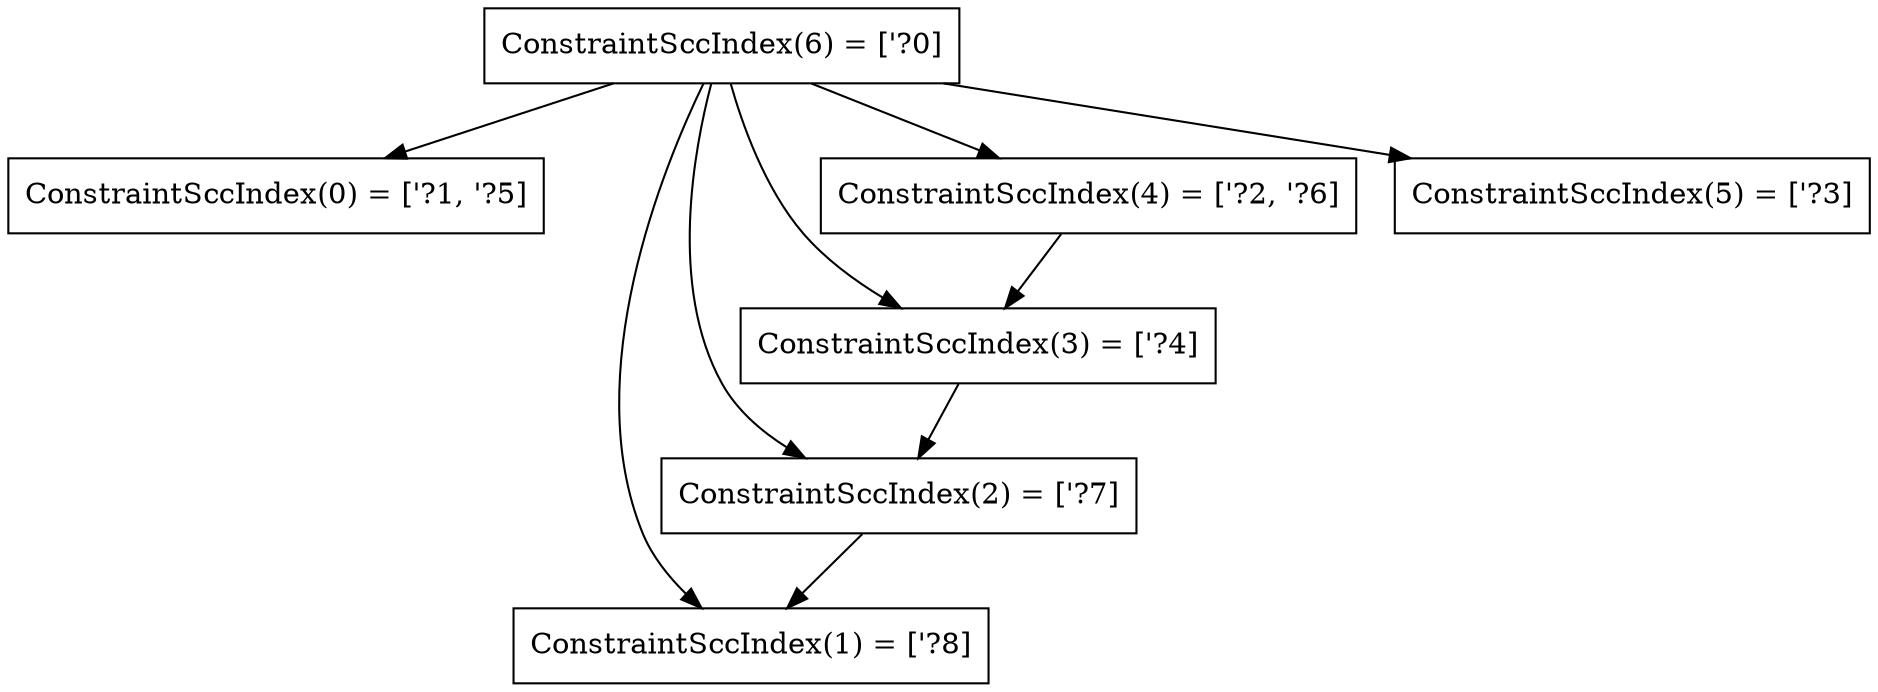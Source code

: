 digraph RegionInferenceContext {
    r0[label="ConstraintSccIndex(0) = [\'?1, \'?5]"][shape="box"];
    r1[label="ConstraintSccIndex(1) = [\'?8]"][shape="box"];
    r2[label="ConstraintSccIndex(2) = [\'?7]"][shape="box"];
    r3[label="ConstraintSccIndex(3) = [\'?4]"][shape="box"];
    r4[label="ConstraintSccIndex(4) = [\'?2, \'?6]"][shape="box"];
    r5[label="ConstraintSccIndex(5) = [\'?3]"][shape="box"];
    r6[label="ConstraintSccIndex(6) = [\'?0]"][shape="box"];
    r2 -> r1[label=""];
    r3 -> r2[label=""];
    r4 -> r3[label=""];
    r6 -> r0[label=""];
    r6 -> r4[label=""];
    r6 -> r5[label=""];
    r6 -> r3[label=""];
    r6 -> r2[label=""];
    r6 -> r1[label=""];
}
